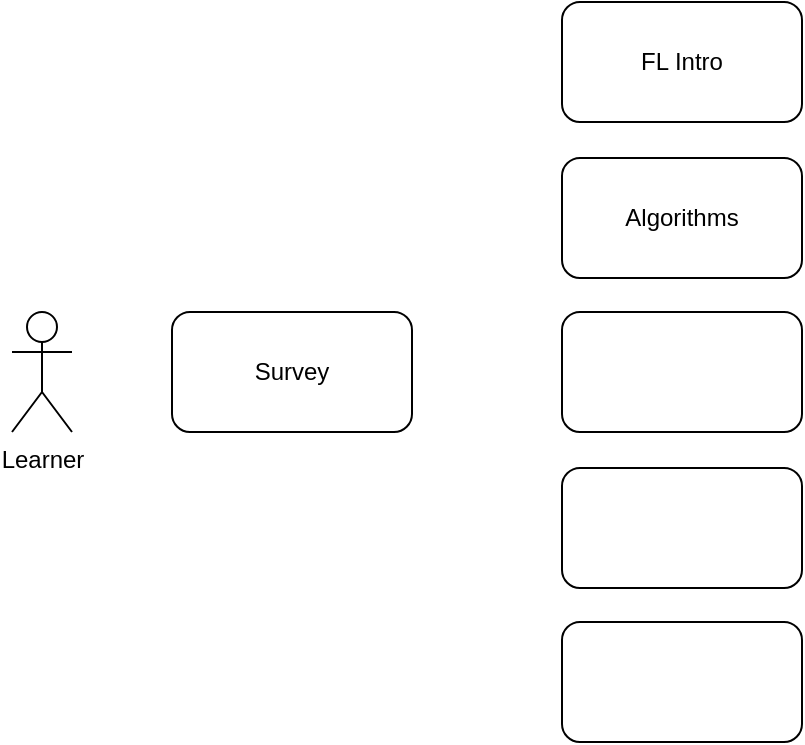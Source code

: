 <mxfile version="26.2.12">
  <diagram name="Page-1" id="gO_fnNwwyHojabPBen1z">
    <mxGraphModel dx="460" dy="775" grid="1" gridSize="10" guides="1" tooltips="1" connect="1" arrows="1" fold="1" page="1" pageScale="1" pageWidth="850" pageHeight="1100" math="0" shadow="0">
      <root>
        <mxCell id="0" />
        <mxCell id="1" parent="0" />
        <mxCell id="ws9L28L1MovzTrz1Bhzo-1" value="Survey" style="rounded=1;whiteSpace=wrap;html=1;" vertex="1" parent="1">
          <mxGeometry x="130" y="225" width="120" height="60" as="geometry" />
        </mxCell>
        <mxCell id="ws9L28L1MovzTrz1Bhzo-2" value="Learner" style="shape=umlActor;verticalLabelPosition=bottom;verticalAlign=top;html=1;outlineConnect=0;" vertex="1" parent="1">
          <mxGeometry x="50" y="225" width="30" height="60" as="geometry" />
        </mxCell>
        <mxCell id="ws9L28L1MovzTrz1Bhzo-3" value="FL Intro" style="rounded=1;whiteSpace=wrap;html=1;" vertex="1" parent="1">
          <mxGeometry x="325" y="70" width="120" height="60" as="geometry" />
        </mxCell>
        <mxCell id="ws9L28L1MovzTrz1Bhzo-4" value="Algorithms" style="rounded=1;whiteSpace=wrap;html=1;" vertex="1" parent="1">
          <mxGeometry x="325" y="148" width="120" height="60" as="geometry" />
        </mxCell>
        <mxCell id="ws9L28L1MovzTrz1Bhzo-5" value="" style="rounded=1;whiteSpace=wrap;html=1;" vertex="1" parent="1">
          <mxGeometry x="325" y="225" width="120" height="60" as="geometry" />
        </mxCell>
        <mxCell id="ws9L28L1MovzTrz1Bhzo-6" value="" style="rounded=1;whiteSpace=wrap;html=1;" vertex="1" parent="1">
          <mxGeometry x="325" y="303" width="120" height="60" as="geometry" />
        </mxCell>
        <mxCell id="ws9L28L1MovzTrz1Bhzo-7" value="" style="rounded=1;whiteSpace=wrap;html=1;" vertex="1" parent="1">
          <mxGeometry x="325" y="380" width="120" height="60" as="geometry" />
        </mxCell>
      </root>
    </mxGraphModel>
  </diagram>
</mxfile>
